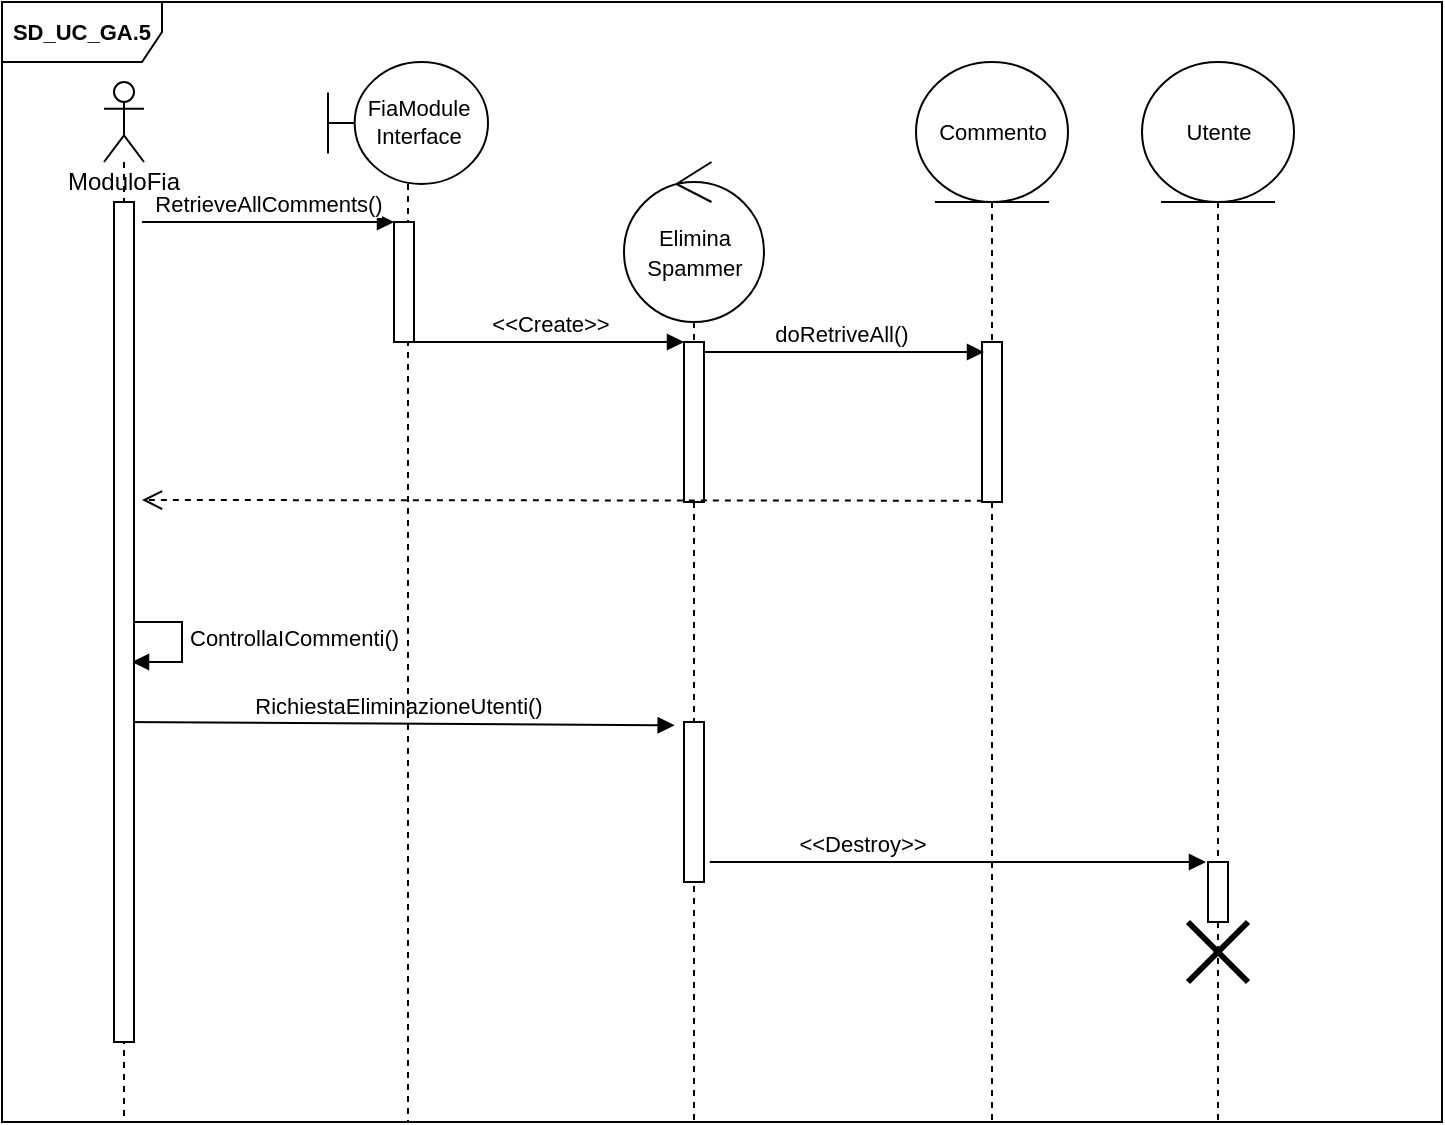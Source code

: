 <mxfile version="15.7.3" type="device" pages="6"><diagram id="7KakGrV_gAW6AaN83tO_" name="SD_UC_GA.5"><mxGraphModel dx="1849" dy="1748" grid="1" gridSize="10" guides="1" tooltips="1" connect="1" arrows="1" fold="1" page="1" pageScale="1" pageWidth="827" pageHeight="1169" math="0" shadow="0"><root><mxCell id="0"/><mxCell id="1" parent="0"/><mxCell id="iM2YmxbvI89ahPzu_ng6-1" value="&lt;font style=&quot;font-size: 11px&quot;&gt;&lt;b&gt;SD_UC_GA.5&lt;/b&gt;&lt;/font&gt;" style="shape=umlFrame;whiteSpace=wrap;html=1;width=80;height=30;" parent="1" vertex="1"><mxGeometry x="-10" y="-460" width="720" height="560" as="geometry"/></mxCell><mxCell id="iM2YmxbvI89ahPzu_ng6-2" value="RichiestaEliminazioneUtenti()" style="html=1;verticalAlign=bottom;endArrow=block;rounded=0;fontSize=11;entryX=-0.467;entryY=0.021;entryDx=0;entryDy=0;entryPerimeter=0;" parent="1" target="iM2YmxbvI89ahPzu_ng6-12" edge="1"><mxGeometry width="80" relative="1" as="geometry"><mxPoint x="50" y="-100" as="sourcePoint"/><mxPoint x="130" y="-100" as="targetPoint"/></mxGeometry></mxCell><mxCell id="iM2YmxbvI89ahPzu_ng6-3" value="ControllaICommenti()" style="edgeStyle=orthogonalEdgeStyle;html=1;align=left;spacingLeft=2;endArrow=block;rounded=0;entryX=1;entryY=0;fontSize=11;" parent="1" edge="1"><mxGeometry relative="1" as="geometry"><mxPoint x="50" y="-150" as="sourcePoint"/><Array as="points"><mxPoint x="80" y="-150"/></Array><mxPoint x="55" y="-130" as="targetPoint"/></mxGeometry></mxCell><mxCell id="iM2YmxbvI89ahPzu_ng6-4" value="ModuloFia" style="shape=umlLifeline;participant=umlActor;perimeter=lifelinePerimeter;whiteSpace=wrap;html=1;container=1;collapsible=0;recursiveResize=0;verticalAlign=top;spacingTop=36;outlineConnect=0;fillColor=default;gradientColor=none;size=40;" parent="1" vertex="1"><mxGeometry x="41" y="-420" width="20" height="520" as="geometry"/></mxCell><mxCell id="iM2YmxbvI89ahPzu_ng6-5" value="" style="html=1;points=[];perimeter=orthogonalPerimeter;fontSize=7;fillColor=default;gradientColor=none;" parent="iM2YmxbvI89ahPzu_ng6-4" vertex="1"><mxGeometry x="5" y="60" width="10" height="420" as="geometry"/></mxCell><mxCell id="iM2YmxbvI89ahPzu_ng6-6" value="" style="shape=umlLifeline;participant=umlBoundary;perimeter=lifelinePerimeter;whiteSpace=wrap;html=1;container=1;collapsible=0;recursiveResize=0;verticalAlign=top;spacingTop=36;outlineConnect=0;fillColor=default;gradientColor=none;size=61;" parent="1" vertex="1"><mxGeometry x="153" y="-430" width="80" height="530" as="geometry"/></mxCell><mxCell id="iM2YmxbvI89ahPzu_ng6-7" value="FiaModule &lt;br&gt;Interface" style="text;html=1;align=center;verticalAlign=middle;resizable=0;points=[];autosize=1;strokeColor=none;fillColor=none;fontSize=11;" parent="iM2YmxbvI89ahPzu_ng6-6" vertex="1"><mxGeometry x="10" y="15" width="70" height="30" as="geometry"/></mxCell><mxCell id="iM2YmxbvI89ahPzu_ng6-8" value="" style="html=1;points=[];perimeter=orthogonalPerimeter;fontSize=7;fillColor=default;gradientColor=none;" parent="iM2YmxbvI89ahPzu_ng6-6" vertex="1"><mxGeometry x="33" y="80" width="10" height="60" as="geometry"/></mxCell><mxCell id="iM2YmxbvI89ahPzu_ng6-9" value="" style="shape=umlLifeline;participant=umlControl;perimeter=lifelinePerimeter;whiteSpace=wrap;html=1;container=1;collapsible=0;recursiveResize=0;verticalAlign=top;spacingTop=36;outlineConnect=0;fillColor=default;gradientColor=none;size=80;" parent="1" vertex="1"><mxGeometry x="301" y="-380" width="70" height="480" as="geometry"/></mxCell><mxCell id="iM2YmxbvI89ahPzu_ng6-10" value="&lt;font style=&quot;font-size: 11px&quot;&gt;Elimina&lt;br&gt;Spammer&lt;br&gt;&lt;/font&gt;" style="text;html=1;align=center;verticalAlign=middle;resizable=0;points=[];autosize=1;strokeColor=none;fillColor=none;" parent="iM2YmxbvI89ahPzu_ng6-9" vertex="1"><mxGeometry x="5" y="30" width="60" height="30" as="geometry"/></mxCell><mxCell id="iM2YmxbvI89ahPzu_ng6-11" value="" style="html=1;points=[];perimeter=orthogonalPerimeter;fontSize=7;fillColor=default;gradientColor=none;" parent="iM2YmxbvI89ahPzu_ng6-9" vertex="1"><mxGeometry x="30" y="90" width="10" height="80" as="geometry"/></mxCell><mxCell id="iM2YmxbvI89ahPzu_ng6-12" value="" style="html=1;points=[];perimeter=orthogonalPerimeter;fontSize=7;fillColor=default;gradientColor=none;" parent="iM2YmxbvI89ahPzu_ng6-9" vertex="1"><mxGeometry x="30" y="280" width="10" height="80" as="geometry"/></mxCell><mxCell id="iM2YmxbvI89ahPzu_ng6-13" value="" style="shape=umlLifeline;participant=umlEntity;perimeter=lifelinePerimeter;whiteSpace=wrap;html=1;container=1;collapsible=0;recursiveResize=0;verticalAlign=top;spacingTop=36;outlineConnect=0;fillColor=default;gradientColor=none;size=70;" parent="1" vertex="1"><mxGeometry x="447" y="-430" width="76" height="530" as="geometry"/></mxCell><mxCell id="iM2YmxbvI89ahPzu_ng6-14" value="&lt;font&gt;&lt;font style=&quot;font-size: 11px&quot;&gt;Commento&lt;/font&gt;&lt;br&gt;&lt;/font&gt;" style="text;html=1;align=center;verticalAlign=middle;resizable=0;points=[];autosize=1;strokeColor=none;fillColor=none;fontStyle=0" parent="iM2YmxbvI89ahPzu_ng6-13" vertex="1"><mxGeometry x="3" y="25" width="70" height="20" as="geometry"/></mxCell><mxCell id="iM2YmxbvI89ahPzu_ng6-15" value="" style="html=1;points=[];perimeter=orthogonalPerimeter;fontSize=7;fillColor=default;gradientColor=none;" parent="iM2YmxbvI89ahPzu_ng6-13" vertex="1"><mxGeometry x="33" y="140" width="10" height="80" as="geometry"/></mxCell><mxCell id="iM2YmxbvI89ahPzu_ng6-16" value="&lt;font style=&quot;font-size: 11px&quot;&gt;doRetriveAll()&amp;nbsp;&lt;/font&gt;" style="html=1;verticalAlign=bottom;endArrow=block;rounded=0;fontSize=7;anchorPointDirection=1;bendable=1;" parent="1" edge="1"><mxGeometry width="80" relative="1" as="geometry"><mxPoint x="341" y="-285" as="sourcePoint"/><mxPoint x="481" y="-285" as="targetPoint"/></mxGeometry></mxCell><mxCell id="iM2YmxbvI89ahPzu_ng6-17" value="" style="html=1;verticalAlign=bottom;endArrow=open;dashed=1;endSize=8;rounded=0;fontSize=7;exitX=0.043;exitY=0.992;exitDx=0;exitDy=0;exitPerimeter=0;startSize=8;" parent="1" source="iM2YmxbvI89ahPzu_ng6-15" edge="1"><mxGeometry relative="1" as="geometry"><mxPoint x="471" y="-210" as="sourcePoint"/><mxPoint x="60" y="-211" as="targetPoint"/></mxGeometry></mxCell><mxCell id="iM2YmxbvI89ahPzu_ng6-18" value="&lt;font style=&quot;font-size: 11px&quot;&gt;&amp;lt;&amp;lt;Destroy&amp;gt;&amp;gt;&lt;/font&gt;" style="html=1;verticalAlign=bottom;endArrow=block;rounded=0;fontSize=7;exitX=1.037;exitY=0.342;exitDx=0;exitDy=0;exitPerimeter=0;" parent="1" edge="1"><mxGeometry x="-0.382" width="80" relative="1" as="geometry"><mxPoint x="343.87" y="-30" as="sourcePoint"/><mxPoint x="592" y="-30" as="targetPoint"/><mxPoint as="offset"/></mxGeometry></mxCell><mxCell id="iM2YmxbvI89ahPzu_ng6-19" value="RetrieveAllComments()" style="html=1;verticalAlign=bottom;endArrow=block;rounded=0;fontSize=11;" parent="1" target="iM2YmxbvI89ahPzu_ng6-8" edge="1"><mxGeometry width="80" relative="1" as="geometry"><mxPoint x="60" y="-350" as="sourcePoint"/><mxPoint x="168" y="-350" as="targetPoint"/><Array as="points"><mxPoint x="161" y="-350"/></Array></mxGeometry></mxCell><mxCell id="iM2YmxbvI89ahPzu_ng6-20" value="" style="shape=umlLifeline;participant=umlEntity;perimeter=lifelinePerimeter;whiteSpace=wrap;html=1;container=1;collapsible=0;recursiveResize=0;verticalAlign=top;spacingTop=36;outlineConnect=0;fillColor=default;gradientColor=none;size=70;" parent="1" vertex="1"><mxGeometry x="560" y="-430" width="76" height="530" as="geometry"/></mxCell><mxCell id="iM2YmxbvI89ahPzu_ng6-21" value="&lt;font&gt;&lt;font style=&quot;font-size: 11px&quot;&gt;Utente&lt;/font&gt;&lt;br&gt;&lt;/font&gt;" style="text;html=1;align=center;verticalAlign=middle;resizable=0;points=[];autosize=1;strokeColor=none;fillColor=none;fontStyle=0" parent="iM2YmxbvI89ahPzu_ng6-20" vertex="1"><mxGeometry x="13" y="25" width="50" height="20" as="geometry"/></mxCell><mxCell id="iM2YmxbvI89ahPzu_ng6-22" value="" style="html=1;points=[];perimeter=orthogonalPerimeter;fontSize=7;fillColor=default;gradientColor=none;" parent="iM2YmxbvI89ahPzu_ng6-20" vertex="1"><mxGeometry x="33" y="400" width="10" height="30" as="geometry"/></mxCell><mxCell id="iM2YmxbvI89ahPzu_ng6-23" value="" style="shape=umlDestroy;whiteSpace=wrap;html=1;strokeWidth=3;fontSize=11;" parent="iM2YmxbvI89ahPzu_ng6-20" vertex="1"><mxGeometry x="23" y="430" width="30" height="30" as="geometry"/></mxCell><mxCell id="iM2YmxbvI89ahPzu_ng6-24" value="&lt;font style=&quot;font-size: 11px&quot;&gt;&amp;lt;&amp;lt;Create&amp;gt;&amp;gt;&lt;/font&gt;" style="html=1;verticalAlign=bottom;endArrow=block;rounded=0;fontSize=7;exitX=1.037;exitY=0.342;exitDx=0;exitDy=0;exitPerimeter=0;" parent="1" target="iM2YmxbvI89ahPzu_ng6-11" edge="1"><mxGeometry width="80" relative="1" as="geometry"><mxPoint x="196" y="-290" as="sourcePoint"/><mxPoint x="301" y="-290" as="targetPoint"/></mxGeometry></mxCell></root></mxGraphModel></diagram><diagram id="ytVOR8KnTmtneOYCt80k" name="SD_UC_GB.1"><mxGraphModel dx="782" dy="579" grid="1" gridSize="10" guides="1" tooltips="1" connect="1" arrows="1" fold="1" page="1" pageScale="1" pageWidth="827" pageHeight="1169" math="0" shadow="0"><root><mxCell id="dndVJeDPKohxJAbQBX0h-0"/><mxCell id="dndVJeDPKohxJAbQBX0h-1" parent="dndVJeDPKohxJAbQBX0h-0"/><mxCell id="dndVJeDPKohxJAbQBX0h-2" value="" style="html=1;verticalAlign=bottom;endArrow=block;rounded=0;fontSize=7;" parent="dndVJeDPKohxJAbQBX0h-1" source="dndVJeDPKohxJAbQBX0h-4" target="dndVJeDPKohxJAbQBX0h-8" edge="1"><mxGeometry width="80" relative="1" as="geometry"><mxPoint x="87" y="200" as="sourcePoint"/><mxPoint x="167" y="200" as="targetPoint"/><Array as="points"><mxPoint x="160" y="200"/></Array></mxGeometry></mxCell><mxCell id="dndVJeDPKohxJAbQBX0h-3" value="&lt;font style=&quot;font-size: 11px&quot;&gt;&lt;b&gt;SD_UC_GB.1&lt;/b&gt;&lt;/font&gt;" style="shape=umlFrame;whiteSpace=wrap;html=1;width=80;height=30;" parent="dndVJeDPKohxJAbQBX0h-1" vertex="1"><mxGeometry y="80" width="600" height="360" as="geometry"/></mxCell><mxCell id="dndVJeDPKohxJAbQBX0h-4" value="" style="shape=umlLifeline;participant=umlActor;perimeter=lifelinePerimeter;whiteSpace=wrap;html=1;container=1;collapsible=0;recursiveResize=0;verticalAlign=top;spacingTop=36;outlineConnect=0;fillColor=default;gradientColor=none;" parent="dndVJeDPKohxJAbQBX0h-1" vertex="1"><mxGeometry x="40" y="130" width="20" height="310" as="geometry"/></mxCell><mxCell id="dndVJeDPKohxJAbQBX0h-5" value="" style="html=1;points=[];perimeter=orthogonalPerimeter;fontSize=7;fillColor=default;gradientColor=none;" parent="dndVJeDPKohxJAbQBX0h-4" vertex="1"><mxGeometry x="5" y="53" width="10" height="57" as="geometry"/></mxCell><mxCell id="dndVJeDPKohxJAbQBX0h-6" value="" style="shape=umlLifeline;participant=umlBoundary;perimeter=lifelinePerimeter;whiteSpace=wrap;html=1;container=1;collapsible=0;recursiveResize=0;verticalAlign=top;spacingTop=36;outlineConnect=0;fillColor=default;gradientColor=none;size=70;" parent="dndVJeDPKohxJAbQBX0h-1" vertex="1"><mxGeometry x="152" y="120" width="85" height="320" as="geometry"/></mxCell><mxCell id="dndVJeDPKohxJAbQBX0h-7" value="ScriviStoria&lt;br&gt;Form" style="text;html=1;align=center;verticalAlign=middle;resizable=0;points=[];autosize=1;strokeColor=none;fillColor=none;fontSize=11;" parent="dndVJeDPKohxJAbQBX0h-6" vertex="1"><mxGeometry x="15" y="19" width="70" height="30" as="geometry"/></mxCell><mxCell id="dndVJeDPKohxJAbQBX0h-8" value="" style="html=1;points=[];perimeter=orthogonalPerimeter;fontSize=7;fillColor=default;gradientColor=none;" parent="dndVJeDPKohxJAbQBX0h-6" vertex="1"><mxGeometry x="37.5" y="80" width="10" height="70" as="geometry"/></mxCell><mxCell id="dndVJeDPKohxJAbQBX0h-9" value="" style="shape=umlLifeline;participant=umlControl;perimeter=lifelinePerimeter;whiteSpace=wrap;html=1;container=1;collapsible=0;recursiveResize=0;verticalAlign=top;spacingTop=36;outlineConnect=0;fillColor=default;gradientColor=none;size=90;" parent="dndVJeDPKohxJAbQBX0h-1" vertex="1"><mxGeometry x="300" y="170" width="81" height="270" as="geometry"/></mxCell><mxCell id="dndVJeDPKohxJAbQBX0h-10" value="&lt;font style=&quot;font-size: 11px&quot;&gt;&amp;lt;&amp;lt;Create&amp;gt;&amp;gt;&lt;/font&gt;" style="html=1;verticalAlign=bottom;endArrow=block;rounded=0;fontSize=7;" parent="dndVJeDPKohxJAbQBX0h-9" edge="1"><mxGeometry width="80" relative="1" as="geometry"><mxPoint x="-100" y="40" as="sourcePoint"/><mxPoint x="1" y="40" as="targetPoint"/></mxGeometry></mxCell><mxCell id="dndVJeDPKohxJAbQBX0h-11" value="&lt;font style=&quot;font-size: 11px&quot;&gt;Pubblicazione&lt;br&gt;Storia&lt;br&gt;&lt;/font&gt;" style="text;html=1;align=center;verticalAlign=middle;resizable=0;points=[];autosize=1;strokeColor=none;fillColor=none;" parent="dndVJeDPKohxJAbQBX0h-9" vertex="1"><mxGeometry x="1" y="38" width="80" height="30" as="geometry"/></mxCell><mxCell id="dndVJeDPKohxJAbQBX0h-12" value="" style="html=1;points=[];perimeter=orthogonalPerimeter;fontSize=7;fillColor=default;gradientColor=none;" parent="dndVJeDPKohxJAbQBX0h-9" vertex="1"><mxGeometry x="36" y="90" width="10" height="80" as="geometry"/></mxCell><mxCell id="dndVJeDPKohxJAbQBX0h-29" value="controlloDati()" style="edgeStyle=orthogonalEdgeStyle;html=1;align=left;spacingLeft=2;endArrow=block;rounded=0;entryX=1;entryY=0;" parent="dndVJeDPKohxJAbQBX0h-9" edge="1"><mxGeometry relative="1" as="geometry"><mxPoint x="46" y="100" as="sourcePoint"/><Array as="points"><mxPoint x="76" y="100"/></Array><mxPoint x="51" y="120" as="targetPoint"/></mxGeometry></mxCell><mxCell id="dndVJeDPKohxJAbQBX0h-20" value="" style="shape=umlLifeline;participant=umlBoundary;perimeter=lifelinePerimeter;whiteSpace=wrap;html=1;container=1;collapsible=0;recursiveResize=0;verticalAlign=top;spacingTop=36;outlineConnect=0;fillColor=default;gradientColor=none;size=70;" parent="dndVJeDPKohxJAbQBX0h-1" vertex="1"><mxGeometry x="430" y="310" width="85" height="130" as="geometry"/></mxCell><mxCell id="dndVJeDPKohxJAbQBX0h-21" value="Bacheca" style="text;html=1;align=center;verticalAlign=middle;resizable=0;points=[];autosize=1;strokeColor=none;fillColor=none;fontSize=11;" parent="dndVJeDPKohxJAbQBX0h-20" vertex="1"><mxGeometry x="18" y="25" width="60" height="20" as="geometry"/></mxCell><mxCell id="dndVJeDPKohxJAbQBX0h-24" value="compilaForm()" style="text;html=1;align=center;verticalAlign=middle;resizable=0;points=[];autosize=1;strokeColor=none;fillColor=none;" parent="dndVJeDPKohxJAbQBX0h-1" vertex="1"><mxGeometry x="55" y="180" width="90" height="20" as="geometry"/></mxCell><mxCell id="dndVJeDPKohxJAbQBX0h-25" value="Utente" style="text;html=1;align=center;verticalAlign=middle;resizable=0;points=[];autosize=1;strokeColor=none;fillColor=none;" parent="dndVJeDPKohxJAbQBX0h-1" vertex="1"><mxGeometry x="25" y="110" width="50" height="20" as="geometry"/></mxCell><mxCell id="dndVJeDPKohxJAbQBX0h-27" value="&lt;font style=&quot;font-size: 11px&quot;&gt;&amp;lt;&amp;lt;Create&amp;gt;&amp;gt;&lt;/font&gt;" style="html=1;verticalAlign=bottom;endArrow=block;rounded=0;fontSize=7;" parent="dndVJeDPKohxJAbQBX0h-1" edge="1"><mxGeometry width="80" relative="1" as="geometry"><mxPoint x="346" y="320" as="sourcePoint"/><mxPoint x="447" y="320" as="targetPoint"/></mxGeometry></mxCell></root></mxGraphModel></diagram><diagram id="NnzVUu4btVWhRB35Hoo1" name="SD_UC_GB.2"><mxGraphModel dx="782" dy="579" grid="1" gridSize="10" guides="1" tooltips="1" connect="1" arrows="1" fold="1" page="1" pageScale="1" pageWidth="827" pageHeight="1169" math="0" shadow="0"><root><mxCell id="ea0cZQGFc2h6UyFIbQ1k-0"/><mxCell id="ea0cZQGFc2h6UyFIbQ1k-1" parent="ea0cZQGFc2h6UyFIbQ1k-0"/><mxCell id="jXsbAC51ycCy4LsyY6HK-0" value="" style="html=1;verticalAlign=bottom;endArrow=block;rounded=0;fontSize=7;" edge="1" parent="ea0cZQGFc2h6UyFIbQ1k-1" source="jXsbAC51ycCy4LsyY6HK-2" target="jXsbAC51ycCy4LsyY6HK-6"><mxGeometry width="80" relative="1" as="geometry"><mxPoint x="87" y="200" as="sourcePoint"/><mxPoint x="167" y="200" as="targetPoint"/><Array as="points"><mxPoint x="160" y="200"/></Array></mxGeometry></mxCell><mxCell id="jXsbAC51ycCy4LsyY6HK-1" value="&lt;font style=&quot;font-size: 11px&quot;&gt;&lt;b&gt;SD_UC_GB.2&lt;/b&gt;&lt;/font&gt;" style="shape=umlFrame;whiteSpace=wrap;html=1;width=80;height=30;" vertex="1" parent="ea0cZQGFc2h6UyFIbQ1k-1"><mxGeometry y="80" width="600" height="360" as="geometry"/></mxCell><mxCell id="jXsbAC51ycCy4LsyY6HK-2" value="" style="shape=umlLifeline;participant=umlActor;perimeter=lifelinePerimeter;whiteSpace=wrap;html=1;container=1;collapsible=0;recursiveResize=0;verticalAlign=top;spacingTop=36;outlineConnect=0;fillColor=default;gradientColor=none;" vertex="1" parent="ea0cZQGFc2h6UyFIbQ1k-1"><mxGeometry x="40" y="130" width="20" height="310" as="geometry"/></mxCell><mxCell id="jXsbAC51ycCy4LsyY6HK-3" value="" style="html=1;points=[];perimeter=orthogonalPerimeter;fontSize=7;fillColor=default;gradientColor=none;" vertex="1" parent="jXsbAC51ycCy4LsyY6HK-2"><mxGeometry x="5" y="53" width="10" height="57" as="geometry"/></mxCell><mxCell id="jXsbAC51ycCy4LsyY6HK-4" value="" style="shape=umlLifeline;participant=umlBoundary;perimeter=lifelinePerimeter;whiteSpace=wrap;html=1;container=1;collapsible=0;recursiveResize=0;verticalAlign=top;spacingTop=36;outlineConnect=0;fillColor=default;gradientColor=none;size=70;" vertex="1" parent="ea0cZQGFc2h6UyFIbQ1k-1"><mxGeometry x="152" y="120" width="85" height="320" as="geometry"/></mxCell><mxCell id="jXsbAC51ycCy4LsyY6HK-5" value="&lt;p class=&quot;western&quot; align=&quot;center&quot; style=&quot;line-height: 100% ; margin-bottom: 0cm&quot;&gt;&lt;font style=&quot;font-size: 12px&quot;&gt;Aggiungi&lt;/font&gt;&lt;/p&gt;&lt;p class=&quot;western&quot; align=&quot;center&quot; style=&quot;line-height: 100% ; margin-bottom: 0cm&quot;&gt;&lt;font style=&quot;font-size: 12px&quot;&gt;Reazione&lt;/font&gt;&lt;/p&gt;&lt;p class=&quot;western&quot; align=&quot;center&quot; style=&quot;line-height: 100% ; margin-bottom: 0cm&quot;&gt;&lt;font style=&quot;font-size: 12px&quot;&gt;Button&lt;/font&gt;&lt;/p&gt;" style="text;html=1;align=center;verticalAlign=middle;resizable=0;points=[];autosize=1;strokeColor=none;fillColor=none;fontSize=11;" vertex="1" parent="jXsbAC51ycCy4LsyY6HK-4"><mxGeometry x="15" y="-1" width="70" height="70" as="geometry"/></mxCell><mxCell id="jXsbAC51ycCy4LsyY6HK-6" value="" style="html=1;points=[];perimeter=orthogonalPerimeter;fontSize=7;fillColor=default;gradientColor=none;" vertex="1" parent="jXsbAC51ycCy4LsyY6HK-4"><mxGeometry x="37.5" y="80" width="10" height="70" as="geometry"/></mxCell><mxCell id="jXsbAC51ycCy4LsyY6HK-17" value="&lt;font style=&quot;font-size: 11px&quot;&gt;doInsertReaction()&lt;/font&gt;" style="html=1;verticalAlign=bottom;endArrow=block;rounded=0;fontSize=7;entryX=0.004;entryY=0.126;entryDx=0;entryDy=0;entryPerimeter=0;" edge="1" parent="jXsbAC51ycCy4LsyY6HK-4" target="jXsbAC51ycCy4LsyY6HK-10"><mxGeometry width="80" relative="1" as="geometry"><mxPoint x="47.5" y="150" as="sourcePoint"/><mxPoint x="148.5" y="150" as="targetPoint"/></mxGeometry></mxCell><mxCell id="jXsbAC51ycCy4LsyY6HK-7" value="" style="shape=umlLifeline;participant=umlControl;perimeter=lifelinePerimeter;whiteSpace=wrap;html=1;container=1;collapsible=0;recursiveResize=0;verticalAlign=top;spacingTop=36;outlineConnect=0;fillColor=default;gradientColor=none;size=90;" vertex="1" parent="ea0cZQGFc2h6UyFIbQ1k-1"><mxGeometry x="300" y="170" width="81" height="270" as="geometry"/></mxCell><mxCell id="jXsbAC51ycCy4LsyY6HK-8" value="&lt;font style=&quot;font-size: 11px&quot;&gt;&amp;lt;&amp;lt;Create&amp;gt;&amp;gt;&lt;/font&gt;" style="html=1;verticalAlign=bottom;endArrow=block;rounded=0;fontSize=7;" edge="1" parent="jXsbAC51ycCy4LsyY6HK-7"><mxGeometry width="80" relative="1" as="geometry"><mxPoint x="-100" y="40" as="sourcePoint"/><mxPoint x="1" y="40" as="targetPoint"/></mxGeometry></mxCell><mxCell id="jXsbAC51ycCy4LsyY6HK-9" value="&lt;font style=&quot;font-size: 11px&quot;&gt;&lt;p class=&quot;western&quot; align=&quot;center&quot; style=&quot;line-height: 100% ; margin-bottom: 0cm&quot;&gt;&lt;font style=&quot;font-size: 12px&quot;&gt;Inserimento&lt;/font&gt;&lt;/p&gt;&lt;p class=&quot;western&quot; align=&quot;center&quot; style=&quot;line-height: 100% ; margin-bottom: 0cm&quot;&gt;&lt;font style=&quot;font-size: 12px&quot;&gt;Reazione&lt;/font&gt;&lt;/p&gt;&lt;/font&gt;" style="text;html=1;align=center;verticalAlign=middle;resizable=0;points=[];autosize=1;strokeColor=none;fillColor=none;" vertex="1" parent="jXsbAC51ycCy4LsyY6HK-7"><mxGeometry x="1" y="20" width="80" height="50" as="geometry"/></mxCell><mxCell id="jXsbAC51ycCy4LsyY6HK-10" value="" style="html=1;points=[];perimeter=orthogonalPerimeter;fontSize=7;fillColor=default;gradientColor=none;" vertex="1" parent="jXsbAC51ycCy4LsyY6HK-7"><mxGeometry x="36" y="90" width="10" height="80" as="geometry"/></mxCell><mxCell id="jXsbAC51ycCy4LsyY6HK-12" value="" style="shape=umlLifeline;participant=umlBoundary;perimeter=lifelinePerimeter;whiteSpace=wrap;html=1;container=1;collapsible=0;recursiveResize=0;verticalAlign=top;spacingTop=36;outlineConnect=0;fillColor=default;gradientColor=none;size=70;" vertex="1" parent="ea0cZQGFc2h6UyFIbQ1k-1"><mxGeometry x="430" y="310" width="85" height="130" as="geometry"/></mxCell><mxCell id="jXsbAC51ycCy4LsyY6HK-13" value="Reazione" style="text;html=1;align=center;verticalAlign=middle;resizable=0;points=[];autosize=1;strokeColor=none;fillColor=none;fontSize=11;" vertex="1" parent="jXsbAC51ycCy4LsyY6HK-12"><mxGeometry x="18" y="25" width="60" height="20" as="geometry"/></mxCell><mxCell id="jXsbAC51ycCy4LsyY6HK-14" value="press()" style="text;html=1;align=center;verticalAlign=middle;resizable=0;points=[];autosize=1;strokeColor=none;fillColor=none;" vertex="1" parent="ea0cZQGFc2h6UyFIbQ1k-1"><mxGeometry x="75" y="180" width="50" height="20" as="geometry"/></mxCell><mxCell id="jXsbAC51ycCy4LsyY6HK-15" value="Utente" style="text;html=1;align=center;verticalAlign=middle;resizable=0;points=[];autosize=1;strokeColor=none;fillColor=none;" vertex="1" parent="ea0cZQGFc2h6UyFIbQ1k-1"><mxGeometry x="25" y="110" width="50" height="20" as="geometry"/></mxCell><mxCell id="jXsbAC51ycCy4LsyY6HK-16" value="&lt;font style=&quot;font-size: 11px&quot;&gt;&amp;lt;&amp;lt;Create&amp;gt;&amp;gt;&lt;/font&gt;" style="html=1;verticalAlign=bottom;endArrow=block;rounded=0;fontSize=7;" edge="1" parent="ea0cZQGFc2h6UyFIbQ1k-1"><mxGeometry width="80" relative="1" as="geometry"><mxPoint x="346" y="320" as="sourcePoint"/><mxPoint x="447" y="320" as="targetPoint"/></mxGeometry></mxCell></root></mxGraphModel></diagram><diagram id="4vHcVyuLOSsjMePdlutM" name="SD_UC_GB.3"><mxGraphModel dx="652" dy="483" grid="1" gridSize="10" guides="1" tooltips="1" connect="1" arrows="1" fold="1" page="1" pageScale="1" pageWidth="827" pageHeight="1169" math="0" shadow="0"><root><mxCell id="jUdxLBu198E7PLXwY1IO-0"/><mxCell id="jUdxLBu198E7PLXwY1IO-1" parent="jUdxLBu198E7PLXwY1IO-0"/><mxCell id="jUdxLBu198E7PLXwY1IO-2" value="" style="html=1;verticalAlign=bottom;endArrow=block;rounded=0;fontSize=7;" edge="1" parent="jUdxLBu198E7PLXwY1IO-1" source="jUdxLBu198E7PLXwY1IO-4" target="jUdxLBu198E7PLXwY1IO-8"><mxGeometry width="80" relative="1" as="geometry"><mxPoint x="87" y="200" as="sourcePoint"/><mxPoint x="167" y="200" as="targetPoint"/><Array as="points"><mxPoint x="160" y="200"/></Array></mxGeometry></mxCell><mxCell id="jUdxLBu198E7PLXwY1IO-3" value="&lt;font style=&quot;font-size: 11px&quot;&gt;&lt;b&gt;SD_UC_GB.3&lt;/b&gt;&lt;/font&gt;" style="shape=umlFrame;whiteSpace=wrap;html=1;width=80;height=30;" vertex="1" parent="jUdxLBu198E7PLXwY1IO-1"><mxGeometry y="80" width="560" height="360" as="geometry"/></mxCell><mxCell id="jUdxLBu198E7PLXwY1IO-4" value="" style="shape=umlLifeline;participant=umlActor;perimeter=lifelinePerimeter;whiteSpace=wrap;html=1;container=1;collapsible=0;recursiveResize=0;verticalAlign=top;spacingTop=36;outlineConnect=0;fillColor=default;gradientColor=none;" vertex="1" parent="jUdxLBu198E7PLXwY1IO-1"><mxGeometry x="40" y="130" width="20" height="310" as="geometry"/></mxCell><mxCell id="jUdxLBu198E7PLXwY1IO-5" value="" style="html=1;points=[];perimeter=orthogonalPerimeter;fontSize=7;fillColor=default;gradientColor=none;" vertex="1" parent="jUdxLBu198E7PLXwY1IO-4"><mxGeometry x="5" y="53" width="10" height="57" as="geometry"/></mxCell><mxCell id="jUdxLBu198E7PLXwY1IO-6" value="" style="shape=umlLifeline;participant=umlBoundary;perimeter=lifelinePerimeter;whiteSpace=wrap;html=1;container=1;collapsible=0;recursiveResize=0;verticalAlign=top;spacingTop=36;outlineConnect=0;fillColor=default;gradientColor=none;size=70;" vertex="1" parent="jUdxLBu198E7PLXwY1IO-1"><mxGeometry x="152" y="120" width="88" height="320" as="geometry"/></mxCell><mxCell id="jUdxLBu198E7PLXwY1IO-8" value="" style="html=1;points=[];perimeter=orthogonalPerimeter;fontSize=7;fillColor=default;gradientColor=none;" vertex="1" parent="jUdxLBu198E7PLXwY1IO-6"><mxGeometry x="39" y="80" width="10" height="80" as="geometry"/></mxCell><mxCell id="jUdxLBu198E7PLXwY1IO-7" value="&lt;p class=&quot;western&quot; align=&quot;center&quot; style=&quot;line-height: 100% ; margin-bottom: 0cm ; font-size: 10px&quot;&gt;&lt;font style=&quot;font-size: 10px&quot;&gt;&lt;font style=&quot;font-size: 10px&quot;&gt;ScriviCommento&lt;/font&gt;&lt;/font&gt;&lt;/p&gt;&lt;p class=&quot;western&quot; align=&quot;center&quot; style=&quot;line-height: 100% ; margin-bottom: 0cm ; font-size: 10px&quot;&gt;&lt;span&gt;Form&lt;/span&gt;&lt;/p&gt;" style="text;html=1;align=center;verticalAlign=middle;resizable=0;points=[];autosize=1;strokeColor=none;fillColor=none;fontSize=11;" vertex="1" parent="jUdxLBu198E7PLXwY1IO-6"><mxGeometry x="8" y="10" width="90" height="50" as="geometry"/></mxCell><mxCell id="jUdxLBu198E7PLXwY1IO-10" value="" style="shape=umlLifeline;participant=umlControl;perimeter=lifelinePerimeter;whiteSpace=wrap;html=1;container=1;collapsible=0;recursiveResize=0;verticalAlign=top;spacingTop=36;outlineConnect=0;fillColor=default;gradientColor=none;size=90;" vertex="1" parent="jUdxLBu198E7PLXwY1IO-1"><mxGeometry x="300" y="170" width="81" height="270" as="geometry"/></mxCell><mxCell id="jUdxLBu198E7PLXwY1IO-11" value="&lt;font style=&quot;font-size: 11px&quot;&gt;&amp;lt;&amp;lt;Create&amp;gt;&amp;gt;&lt;/font&gt;" style="html=1;verticalAlign=bottom;endArrow=block;rounded=0;fontSize=7;" edge="1" parent="jUdxLBu198E7PLXwY1IO-10"><mxGeometry width="80" relative="1" as="geometry"><mxPoint x="-100" y="40" as="sourcePoint"/><mxPoint x="1" y="40" as="targetPoint"/></mxGeometry></mxCell><mxCell id="jUdxLBu198E7PLXwY1IO-12" value="&lt;font&gt;&lt;p class=&quot;western&quot; align=&quot;center&quot; style=&quot;font-size: 11px ; line-height: 100% ; margin-bottom: 0cm&quot;&gt;&lt;font style=&quot;font-size: 12px&quot;&gt;Inserimento&lt;/font&gt;&lt;/p&gt;&lt;p class=&quot;western&quot; align=&quot;center&quot; style=&quot;line-height: 100% ; margin-bottom: 0cm&quot;&gt;Commento&lt;/p&gt;&lt;/font&gt;" style="text;html=1;align=center;verticalAlign=middle;resizable=0;points=[];autosize=1;strokeColor=none;fillColor=none;" vertex="1" parent="jUdxLBu198E7PLXwY1IO-10"><mxGeometry x="1" y="20" width="80" height="50" as="geometry"/></mxCell><mxCell id="jUdxLBu198E7PLXwY1IO-13" value="" style="html=1;points=[];perimeter=orthogonalPerimeter;fontSize=7;fillColor=default;gradientColor=none;" vertex="1" parent="jUdxLBu198E7PLXwY1IO-10"><mxGeometry x="36" y="90" width="10" height="100" as="geometry"/></mxCell><mxCell id="jUdxLBu198E7PLXwY1IO-18" value="&lt;font style=&quot;font-size: 11px&quot;&gt;&amp;lt;&amp;lt;Create&amp;gt;&amp;gt;&lt;/font&gt;" style="html=1;verticalAlign=bottom;endArrow=block;rounded=0;fontSize=7;" edge="1" parent="jUdxLBu198E7PLXwY1IO-10"><mxGeometry width="80" relative="1" as="geometry"><mxPoint x="46" y="160" as="sourcePoint"/><mxPoint x="147" y="160" as="targetPoint"/></mxGeometry></mxCell><mxCell id="f3e_h0HwZppW0MuFyW3s-0" value="controlloDati()" style="edgeStyle=orthogonalEdgeStyle;html=1;align=left;spacingLeft=2;endArrow=block;rounded=0;entryX=1;entryY=0;" edge="1" parent="jUdxLBu198E7PLXwY1IO-10"><mxGeometry relative="1" as="geometry"><mxPoint x="46" y="120" as="sourcePoint"/><Array as="points"><mxPoint x="76" y="120"/></Array><mxPoint x="51" y="140" as="targetPoint"/></mxGeometry></mxCell><mxCell id="jUdxLBu198E7PLXwY1IO-14" value="" style="shape=umlLifeline;participant=umlBoundary;perimeter=lifelinePerimeter;whiteSpace=wrap;html=1;container=1;collapsible=0;recursiveResize=0;verticalAlign=top;spacingTop=36;outlineConnect=0;fillColor=default;gradientColor=none;size=70;" vertex="1" parent="jUdxLBu198E7PLXwY1IO-1"><mxGeometry x="430" y="320" width="85" height="120" as="geometry"/></mxCell><mxCell id="jUdxLBu198E7PLXwY1IO-15" value="Commento" style="text;html=1;align=center;verticalAlign=middle;resizable=0;points=[];autosize=1;strokeColor=none;fillColor=none;fontSize=11;" vertex="1" parent="jUdxLBu198E7PLXwY1IO-14"><mxGeometry x="13" y="25" width="70" height="20" as="geometry"/></mxCell><mxCell id="jUdxLBu198E7PLXwY1IO-16" value="compilaForm()" style="text;html=1;align=center;verticalAlign=middle;resizable=0;points=[];autosize=1;strokeColor=none;fillColor=none;" vertex="1" parent="jUdxLBu198E7PLXwY1IO-1"><mxGeometry x="55" y="180" width="90" height="20" as="geometry"/></mxCell><mxCell id="jUdxLBu198E7PLXwY1IO-17" value="Utente" style="text;html=1;align=center;verticalAlign=middle;resizable=0;points=[];autosize=1;strokeColor=none;fillColor=none;" vertex="1" parent="jUdxLBu198E7PLXwY1IO-1"><mxGeometry x="25" y="110" width="50" height="20" as="geometry"/></mxCell><mxCell id="jUdxLBu198E7PLXwY1IO-9" value="&lt;font style=&quot;font-size: 8px&quot;&gt;aggiungiCommento(commento)&lt;/font&gt;" style="html=1;verticalAlign=bottom;endArrow=block;rounded=0;fontSize=7;exitX=0.887;exitY=0.877;exitDx=0;exitDy=0;exitPerimeter=0;" edge="1" parent="jUdxLBu198E7PLXwY1IO-1" target="jUdxLBu198E7PLXwY1IO-10" source="jUdxLBu198E7PLXwY1IO-8"><mxGeometry width="80" relative="1" as="geometry"><mxPoint x="220" y="270" as="sourcePoint"/><mxPoint x="330" y="270" as="targetPoint"/></mxGeometry></mxCell></root></mxGraphModel></diagram><diagram id="aXr8zmNsVNzIUq8uLu_y" name="SD_UC_GB.4"><mxGraphModel dx="1303" dy="2134" grid="1" gridSize="10" guides="1" tooltips="1" connect="1" arrows="1" fold="1" page="1" pageScale="1" pageWidth="827" pageHeight="1169" math="0" shadow="0"><root><mxCell id="HynqXbn_UMcp30QG-7HA-0"/><mxCell id="HynqXbn_UMcp30QG-7HA-1" parent="HynqXbn_UMcp30QG-7HA-0"/><mxCell id="HynqXbn_UMcp30QG-7HA-2" value="&lt;font style=&quot;font-size: 10px&quot;&gt;&lt;b&gt;SD_UC_GB.4&lt;/b&gt;&lt;/font&gt;" style="shape=umlFrame;whiteSpace=wrap;html=1;width=70;height=30;" parent="HynqXbn_UMcp30QG-7HA-1" vertex="1"><mxGeometry x="60" y="-640" width="720" height="480" as="geometry"/></mxCell><mxCell id="HynqXbn_UMcp30QG-7HA-3" value="Utente" style="shape=umlLifeline;participant=umlActor;perimeter=lifelinePerimeter;whiteSpace=wrap;html=1;container=1;collapsible=0;recursiveResize=0;verticalAlign=top;spacingTop=36;outlineConnect=0;fillColor=default;gradientColor=none;size=40;" parent="HynqXbn_UMcp30QG-7HA-1" vertex="1"><mxGeometry x="111" y="-610" width="20" height="450" as="geometry"/></mxCell><mxCell id="HynqXbn_UMcp30QG-7HA-4" value="" style="html=1;points=[];perimeter=orthogonalPerimeter;fontSize=7;fillColor=default;gradientColor=none;" parent="HynqXbn_UMcp30QG-7HA-3" vertex="1"><mxGeometry x="5" y="60" width="10" height="370" as="geometry"/></mxCell><mxCell id="HynqXbn_UMcp30QG-7HA-5" value="" style="shape=umlLifeline;participant=umlBoundary;perimeter=lifelinePerimeter;whiteSpace=wrap;html=1;container=1;collapsible=0;recursiveResize=0;verticalAlign=top;spacingTop=36;outlineConnect=0;fillColor=default;gradientColor=none;size=61;" parent="HynqXbn_UMcp30QG-7HA-1" vertex="1"><mxGeometry x="223" y="-620" width="76" height="460" as="geometry"/></mxCell><mxCell id="HynqXbn_UMcp30QG-7HA-6" value="&lt;font style=&quot;font-size: 11px;&quot;&gt;Visualizza&lt;br style=&quot;font-size: 11px;&quot;&gt;Commenti&lt;br style=&quot;font-size: 11px;&quot;&gt;Button&lt;/font&gt;" style="text;html=1;align=center;verticalAlign=middle;resizable=0;points=[];autosize=1;strokeColor=none;fillColor=none;fontSize=11;" parent="HynqXbn_UMcp30QG-7HA-5" vertex="1"><mxGeometry x="10" y="10" width="70" height="40" as="geometry"/></mxCell><mxCell id="HynqXbn_UMcp30QG-7HA-7" value="" style="html=1;points=[];perimeter=orthogonalPerimeter;fontSize=7;fillColor=default;gradientColor=none;" parent="HynqXbn_UMcp30QG-7HA-5" vertex="1"><mxGeometry x="33" y="80" width="10" height="30" as="geometry"/></mxCell><mxCell id="HynqXbn_UMcp30QG-7HA-8" value="" style="shape=umlLifeline;participant=umlControl;perimeter=lifelinePerimeter;whiteSpace=wrap;html=1;container=1;collapsible=0;recursiveResize=0;verticalAlign=top;spacingTop=36;outlineConnect=0;fillColor=default;gradientColor=none;size=90;" parent="HynqXbn_UMcp30QG-7HA-1" vertex="1"><mxGeometry x="360" y="-570" width="89" height="410" as="geometry"/></mxCell><mxCell id="HynqXbn_UMcp30QG-7HA-9" value="&lt;font style=&quot;font-size: 11px&quot;&gt;Visualizza&lt;br&gt;Post&lt;br&gt;&lt;/font&gt;" style="text;html=1;align=center;verticalAlign=middle;resizable=0;points=[];autosize=1;strokeColor=none;fillColor=none;" parent="HynqXbn_UMcp30QG-7HA-8" vertex="1"><mxGeometry x="15" y="40" width="60" height="30" as="geometry"/></mxCell><mxCell id="HynqXbn_UMcp30QG-7HA-10" value="" style="html=1;points=[];perimeter=orthogonalPerimeter;fontSize=7;fillColor=default;gradientColor=none;" parent="HynqXbn_UMcp30QG-7HA-8" vertex="1"><mxGeometry x="40" y="100" width="10" height="250" as="geometry"/></mxCell><mxCell id="HynqXbn_UMcp30QG-7HA-12" value="&lt;font style=&quot;font-size: 11px&quot;&gt;&amp;lt;&amp;lt;Create&amp;gt;&amp;gt;&lt;/font&gt;" style="html=1;verticalAlign=bottom;endArrow=block;rounded=0;fontSize=7;" parent="HynqXbn_UMcp30QG-7HA-8" edge="1" source="HynqXbn_UMcp30QG-7HA-7"><mxGeometry width="80" relative="1" as="geometry"><mxPoint x="-90" y="40" as="sourcePoint"/><mxPoint x="1" y="40" as="targetPoint"/></mxGeometry></mxCell><mxCell id="HynqXbn_UMcp30QG-7HA-13" value="" style="shape=umlLifeline;participant=umlEntity;perimeter=lifelinePerimeter;whiteSpace=wrap;html=1;container=1;collapsible=0;recursiveResize=0;verticalAlign=top;spacingTop=36;outlineConnect=0;fillColor=default;gradientColor=none;size=70;" parent="HynqXbn_UMcp30QG-7HA-1" vertex="1"><mxGeometry x="517" y="-620" width="76" height="460" as="geometry"/></mxCell><mxCell id="HynqXbn_UMcp30QG-7HA-14" value="&lt;font&gt;&lt;font style=&quot;font-size: 11px&quot;&gt;Commento&lt;/font&gt;&lt;br&gt;&lt;/font&gt;" style="text;html=1;align=center;verticalAlign=middle;resizable=0;points=[];autosize=1;strokeColor=none;fillColor=none;fontStyle=0" parent="HynqXbn_UMcp30QG-7HA-13" vertex="1"><mxGeometry x="3" y="25" width="70" height="20" as="geometry"/></mxCell><mxCell id="HynqXbn_UMcp30QG-7HA-15" value="" style="html=1;points=[];perimeter=orthogonalPerimeter;fontSize=7;fillColor=default;gradientColor=none;" parent="HynqXbn_UMcp30QG-7HA-13" vertex="1"><mxGeometry x="33" y="140" width="10" height="80" as="geometry"/></mxCell><mxCell id="HynqXbn_UMcp30QG-7HA-16" value="&lt;font style=&quot;font-size: 11px&quot;&gt;doRetriveAllByStory()&amp;nbsp;&lt;/font&gt;" style="html=1;verticalAlign=bottom;endArrow=block;rounded=0;fontSize=7;anchorPointDirection=1;bendable=1;" parent="HynqXbn_UMcp30QG-7HA-1" edge="1"><mxGeometry width="80" relative="1" as="geometry"><mxPoint x="410" y="-460.0" as="sourcePoint"/><mxPoint x="550" y="-460.0" as="targetPoint"/></mxGeometry></mxCell><mxCell id="HynqXbn_UMcp30QG-7HA-17" value="&lt;font style=&quot;font-size: 11px&quot;&gt;return&lt;/font&gt;" style="html=1;verticalAlign=bottom;endArrow=open;dashed=1;endSize=8;rounded=0;fontSize=7;exitX=0.043;exitY=0.992;exitDx=0;exitDy=0;exitPerimeter=0;startSize=8;" parent="HynqXbn_UMcp30QG-7HA-1" source="HynqXbn_UMcp30QG-7HA-15" target="HynqXbn_UMcp30QG-7HA-10" edge="1"><mxGeometry relative="1" as="geometry"><mxPoint x="541" y="-400" as="sourcePoint"/><mxPoint x="453" y="-400" as="targetPoint"/></mxGeometry></mxCell><mxCell id="HynqXbn_UMcp30QG-7HA-18" value="&lt;font style=&quot;font-size: 11px&quot;&gt;&amp;lt;&amp;lt;Create&amp;gt;&amp;gt;&lt;/font&gt;" style="html=1;verticalAlign=bottom;endArrow=block;rounded=0;fontSize=7;exitX=1.037;exitY=0.342;exitDx=0;exitDy=0;exitPerimeter=0;" parent="HynqXbn_UMcp30QG-7HA-1" edge="1"><mxGeometry x="-0.382" width="80" relative="1" as="geometry"><mxPoint x="410.0" y="-320.0" as="sourcePoint"/><mxPoint x="658.13" y="-320.0" as="targetPoint"/><mxPoint as="offset"/></mxGeometry></mxCell><mxCell id="HynqXbn_UMcp30QG-7HA-19" value="&lt;font style=&quot;font-size: 11px&quot;&gt;Press()&lt;/font&gt;" style="html=1;verticalAlign=bottom;endArrow=block;rounded=0;fontSize=7;exitX=0.99;exitY=0.027;exitDx=0;exitDy=0;exitPerimeter=0;" parent="HynqXbn_UMcp30QG-7HA-1" source="HynqXbn_UMcp30QG-7HA-4" target="HynqXbn_UMcp30QG-7HA-7" edge="1"><mxGeometry width="80" relative="1" as="geometry"><mxPoint x="130" y="-540" as="sourcePoint"/><mxPoint x="238" y="-540" as="targetPoint"/><Array as="points"><mxPoint x="231" y="-540"/></Array></mxGeometry></mxCell><mxCell id="HynqXbn_UMcp30QG-7HA-20" value="&lt;font style=&quot;font-size: 11px&quot;&gt;CreaListaCommenti&lt;/font&gt;" style="html=1;verticalAlign=bottom;endArrow=block;rounded=0;fontSize=7;exitX=1.037;exitY=0.342;exitDx=0;exitDy=0;exitPerimeter=0;entryX=-0.045;entryY=0.127;entryDx=0;entryDy=0;entryPerimeter=0;" parent="HynqXbn_UMcp30QG-7HA-1" edge="1"><mxGeometry x="-0.47" width="80" relative="1" as="geometry"><mxPoint x="410.0" y="-250.0" as="sourcePoint"/><mxPoint x="675.13" y="-249.84" as="targetPoint"/><mxPoint as="offset"/></mxGeometry></mxCell><mxCell id="HynqXbn_UMcp30QG-7HA-21" value="" style="shape=umlLifeline;participant=umlBoundary;perimeter=lifelinePerimeter;whiteSpace=wrap;html=1;container=1;collapsible=0;recursiveResize=0;verticalAlign=top;spacingTop=36;outlineConnect=0;fillColor=default;gradientColor=none;size=70;" parent="HynqXbn_UMcp30QG-7HA-1" vertex="1"><mxGeometry x="637.13" y="-330" width="85" height="170" as="geometry"/></mxCell><mxCell id="HynqXbn_UMcp30QG-7HA-22" value="Pagina Lista&lt;br&gt;Commenti" style="text;html=1;align=center;verticalAlign=middle;resizable=0;points=[];autosize=1;strokeColor=none;fillColor=none;fontSize=11;" parent="HynqXbn_UMcp30QG-7HA-21" vertex="1"><mxGeometry x="8" y="20" width="80" height="30" as="geometry"/></mxCell><mxCell id="HynqXbn_UMcp30QG-7HA-23" value="" style="html=1;points=[];perimeter=orthogonalPerimeter;fontSize=7;fillColor=default;gradientColor=none;" parent="HynqXbn_UMcp30QG-7HA-21" vertex="1"><mxGeometry x="37.5" y="80" width="10" height="60" as="geometry"/></mxCell><mxCell id="HynqXbn_UMcp30QG-7HA-24" value="Lista Commenti" style="html=1;verticalAlign=bottom;endArrow=open;dashed=1;endSize=8;rounded=0;" parent="HynqXbn_UMcp30QG-7HA-21" edge="1"><mxGeometry x="-0.797" relative="1" as="geometry"><mxPoint x="36" y="130" as="sourcePoint"/><mxPoint x="-515.13" y="130" as="targetPoint"/><mxPoint as="offset"/></mxGeometry></mxCell></root></mxGraphModel></diagram><diagram id="cFLhg9vO0gfjgJ6BvDFn" name="SD_UC_GB.5"><mxGraphModel dx="1609" dy="579" grid="1" gridSize="10" guides="1" tooltips="1" connect="1" arrows="1" fold="1" page="1" pageScale="1" pageWidth="827" pageHeight="1169" math="0" shadow="0"><root><mxCell id="AeK5wdnQTKB53SuN_7wZ-0"/><mxCell id="AeK5wdnQTKB53SuN_7wZ-1" parent="AeK5wdnQTKB53SuN_7wZ-0"/><mxCell id="AeK5wdnQTKB53SuN_7wZ-18" value="" style="html=1;verticalAlign=bottom;endArrow=block;rounded=0;fontSize=7;" parent="AeK5wdnQTKB53SuN_7wZ-1" source="AeK5wdnQTKB53SuN_7wZ-2" target="AeK5wdnQTKB53SuN_7wZ-6" edge="1"><mxGeometry width="80" relative="1" as="geometry"><mxPoint x="87" y="200" as="sourcePoint"/><mxPoint x="167" y="200" as="targetPoint"/><Array as="points"><mxPoint x="160" y="200"/></Array></mxGeometry></mxCell><mxCell id="CyHtRGiGSDcNmPtL5LDR-0" value="&lt;font style=&quot;font-size: 11px&quot;&gt;&lt;b&gt;SD_UC_GB.5&lt;/b&gt;&lt;/font&gt;" style="shape=umlFrame;whiteSpace=wrap;html=1;width=80;height=30;" parent="AeK5wdnQTKB53SuN_7wZ-1" vertex="1"><mxGeometry x="-20" y="80" width="720" height="650" as="geometry"/></mxCell><mxCell id="AeK5wdnQTKB53SuN_7wZ-2" value="" style="shape=umlLifeline;participant=umlActor;perimeter=lifelinePerimeter;whiteSpace=wrap;html=1;container=1;collapsible=0;recursiveResize=0;verticalAlign=top;spacingTop=36;outlineConnect=0;fillColor=default;gradientColor=none;" parent="AeK5wdnQTKB53SuN_7wZ-1" vertex="1"><mxGeometry x="40" y="130" width="20" height="590" as="geometry"/></mxCell><mxCell id="AeK5wdnQTKB53SuN_7wZ-3" value="" style="html=1;points=[];perimeter=orthogonalPerimeter;fontSize=7;fillColor=default;gradientColor=none;" parent="AeK5wdnQTKB53SuN_7wZ-2" vertex="1"><mxGeometry x="5" y="53" width="10" height="477" as="geometry"/></mxCell><mxCell id="AeK5wdnQTKB53SuN_7wZ-4" value="" style="shape=umlLifeline;participant=umlBoundary;perimeter=lifelinePerimeter;whiteSpace=wrap;html=1;container=1;collapsible=0;recursiveResize=0;verticalAlign=top;spacingTop=36;outlineConnect=0;fillColor=default;gradientColor=none;size=70;" parent="AeK5wdnQTKB53SuN_7wZ-1" vertex="1"><mxGeometry x="152" y="120" width="85" height="600" as="geometry"/></mxCell><mxCell id="AeK5wdnQTKB53SuN_7wZ-5" value="HomeButtom" style="text;html=1;align=center;verticalAlign=middle;resizable=0;points=[];autosize=1;strokeColor=none;fillColor=none;fontSize=11;" parent="AeK5wdnQTKB53SuN_7wZ-4" vertex="1"><mxGeometry x="10" y="24" width="80" height="20" as="geometry"/></mxCell><mxCell id="AeK5wdnQTKB53SuN_7wZ-6" value="" style="html=1;points=[];perimeter=orthogonalPerimeter;fontSize=7;fillColor=default;gradientColor=none;" parent="AeK5wdnQTKB53SuN_7wZ-4" vertex="1"><mxGeometry x="37.5" y="80" width="10" height="30" as="geometry"/></mxCell><mxCell id="AeK5wdnQTKB53SuN_7wZ-7" value="" style="shape=umlLifeline;participant=umlControl;perimeter=lifelinePerimeter;whiteSpace=wrap;html=1;container=1;collapsible=0;recursiveResize=0;verticalAlign=top;spacingTop=36;outlineConnect=0;fillColor=default;gradientColor=none;size=90;" parent="AeK5wdnQTKB53SuN_7wZ-1" vertex="1"><mxGeometry x="300" y="170" width="80" height="550" as="geometry"/></mxCell><mxCell id="AeK5wdnQTKB53SuN_7wZ-11" value="&lt;font style=&quot;font-size: 11px&quot;&gt;&amp;lt;&amp;lt;Create&amp;gt;&amp;gt;&lt;/font&gt;" style="html=1;verticalAlign=bottom;endArrow=block;rounded=0;fontSize=7;" parent="AeK5wdnQTKB53SuN_7wZ-7" edge="1"><mxGeometry width="80" relative="1" as="geometry"><mxPoint x="-100" y="40" as="sourcePoint"/><mxPoint x="1" y="40" as="targetPoint"/></mxGeometry></mxCell><mxCell id="AeK5wdnQTKB53SuN_7wZ-8" value="&lt;font style=&quot;font-size: 11px&quot;&gt;Visualizzazione&lt;br&gt;Bacheca&lt;br&gt;&lt;/font&gt;" style="text;html=1;align=center;verticalAlign=middle;resizable=0;points=[];autosize=1;strokeColor=none;fillColor=none;" parent="AeK5wdnQTKB53SuN_7wZ-7" vertex="1"><mxGeometry x="-4" y="38" width="90" height="30" as="geometry"/></mxCell><mxCell id="AeK5wdnQTKB53SuN_7wZ-9" value="" style="html=1;points=[];perimeter=orthogonalPerimeter;fontSize=7;fillColor=default;gradientColor=none;" parent="AeK5wdnQTKB53SuN_7wZ-7" vertex="1"><mxGeometry x="36" y="90" width="10" height="360" as="geometry"/></mxCell><mxCell id="AeK5wdnQTKB53SuN_7wZ-12" value="" style="shape=umlLifeline;participant=umlEntity;perimeter=lifelinePerimeter;whiteSpace=wrap;html=1;container=1;collapsible=0;recursiveResize=0;verticalAlign=top;spacingTop=36;outlineConnect=0;fillColor=default;gradientColor=none;size=70;" parent="AeK5wdnQTKB53SuN_7wZ-1" vertex="1"><mxGeometry x="446" y="120" width="76" height="600" as="geometry"/></mxCell><mxCell id="AeK5wdnQTKB53SuN_7wZ-13" value="&lt;font&gt;&lt;font style=&quot;font-size: 11px&quot;&gt;Storia&lt;/font&gt;&lt;br&gt;&lt;/font&gt;" style="text;html=1;align=center;verticalAlign=middle;resizable=0;points=[];autosize=1;strokeColor=none;fillColor=none;fontStyle=0" parent="AeK5wdnQTKB53SuN_7wZ-12" vertex="1"><mxGeometry x="18" y="25" width="40" height="20" as="geometry"/></mxCell><mxCell id="AeK5wdnQTKB53SuN_7wZ-14" value="" style="html=1;points=[];perimeter=orthogonalPerimeter;fontSize=7;fillColor=default;gradientColor=none;" parent="AeK5wdnQTKB53SuN_7wZ-12" vertex="1"><mxGeometry x="33" y="140" width="10" height="80" as="geometry"/></mxCell><mxCell id="AeK5wdnQTKB53SuN_7wZ-15" value="&lt;font style=&quot;font-size: 11px&quot;&gt;doRetrieveAll()&amp;nbsp;&lt;/font&gt;" style="html=1;verticalAlign=bottom;endArrow=block;rounded=0;fontSize=7;anchorPointDirection=1;bendable=1;" parent="AeK5wdnQTKB53SuN_7wZ-1" edge="1"><mxGeometry width="80" relative="1" as="geometry"><mxPoint x="340" y="265" as="sourcePoint"/><mxPoint x="480" y="265" as="targetPoint"/></mxGeometry></mxCell><mxCell id="AeK5wdnQTKB53SuN_7wZ-16" value="&lt;font style=&quot;font-size: 11px&quot;&gt;return&lt;/font&gt;" style="html=1;verticalAlign=bottom;endArrow=open;dashed=1;endSize=8;rounded=0;fontSize=7;exitX=0.043;exitY=0.992;exitDx=0;exitDy=0;exitPerimeter=0;startSize=8;" parent="AeK5wdnQTKB53SuN_7wZ-1" source="AeK5wdnQTKB53SuN_7wZ-14" target="AeK5wdnQTKB53SuN_7wZ-9" edge="1"><mxGeometry relative="1" as="geometry"><mxPoint x="470" y="340" as="sourcePoint"/><mxPoint x="382" y="340" as="targetPoint"/></mxGeometry></mxCell><mxCell id="AeK5wdnQTKB53SuN_7wZ-17" value="&lt;font style=&quot;font-size: 11px&quot;&gt;&amp;lt;&amp;lt;Create&amp;gt;&amp;gt;&lt;/font&gt;" style="html=1;verticalAlign=bottom;endArrow=block;rounded=0;fontSize=7;exitX=1.037;exitY=0.342;exitDx=0;exitDy=0;exitPerimeter=0;" parent="AeK5wdnQTKB53SuN_7wZ-1" edge="1"><mxGeometry x="-0.382" width="80" relative="1" as="geometry"><mxPoint x="342.87" y="520" as="sourcePoint"/><mxPoint x="591" y="520" as="targetPoint"/><mxPoint as="offset"/></mxGeometry></mxCell><mxCell id="AeK5wdnQTKB53SuN_7wZ-19" value="&lt;font style=&quot;font-size: 11px&quot;&gt;CreaListaStoria&lt;/font&gt;" style="html=1;verticalAlign=bottom;endArrow=block;rounded=0;fontSize=7;exitX=1.037;exitY=0.342;exitDx=0;exitDy=0;exitPerimeter=0;entryX=-0.045;entryY=0.127;entryDx=0;entryDy=0;entryPerimeter=0;" parent="AeK5wdnQTKB53SuN_7wZ-1" edge="1"><mxGeometry x="-0.47" width="80" relative="1" as="geometry"><mxPoint x="342.87" y="590" as="sourcePoint"/><mxPoint x="608" y="590.16" as="targetPoint"/><mxPoint as="offset"/></mxGeometry></mxCell><mxCell id="AeK5wdnQTKB53SuN_7wZ-20" value="" style="shape=umlLifeline;participant=umlBoundary;perimeter=lifelinePerimeter;whiteSpace=wrap;html=1;container=1;collapsible=0;recursiveResize=0;verticalAlign=top;spacingTop=36;outlineConnect=0;fillColor=default;gradientColor=none;size=70;" parent="AeK5wdnQTKB53SuN_7wZ-1" vertex="1"><mxGeometry x="570" y="510" width="85" height="210" as="geometry"/></mxCell><mxCell id="AeK5wdnQTKB53SuN_7wZ-21" value="Bacheca" style="text;html=1;align=center;verticalAlign=middle;resizable=0;points=[];autosize=1;strokeColor=none;fillColor=none;fontSize=11;" parent="AeK5wdnQTKB53SuN_7wZ-20" vertex="1"><mxGeometry x="18" y="25" width="60" height="20" as="geometry"/></mxCell><mxCell id="AeK5wdnQTKB53SuN_7wZ-22" value="" style="html=1;points=[];perimeter=orthogonalPerimeter;fontSize=7;fillColor=default;gradientColor=none;" parent="AeK5wdnQTKB53SuN_7wZ-20" vertex="1"><mxGeometry x="37.5" y="80" width="10" height="60" as="geometry"/></mxCell><mxCell id="AeK5wdnQTKB53SuN_7wZ-23" value="Lista Storia" style="html=1;verticalAlign=bottom;endArrow=open;dashed=1;endSize=8;rounded=0;" parent="AeK5wdnQTKB53SuN_7wZ-20" edge="1"><mxGeometry x="-0.797" relative="1" as="geometry"><mxPoint x="36" y="130" as="sourcePoint"/><mxPoint x="-515" y="130" as="targetPoint"/><mxPoint as="offset"/></mxGeometry></mxCell><mxCell id="AeK5wdnQTKB53SuN_7wZ-24" value="press()" style="text;html=1;align=center;verticalAlign=middle;resizable=0;points=[];autosize=1;strokeColor=none;fillColor=none;" parent="AeK5wdnQTKB53SuN_7wZ-1" vertex="1"><mxGeometry x="75" y="180" width="50" height="20" as="geometry"/></mxCell><mxCell id="CyHtRGiGSDcNmPtL5LDR-1" value="Utente" style="text;html=1;align=center;verticalAlign=middle;resizable=0;points=[];autosize=1;strokeColor=none;fillColor=none;" parent="AeK5wdnQTKB53SuN_7wZ-1" vertex="1"><mxGeometry x="25" y="110" width="50" height="20" as="geometry"/></mxCell><mxCell id="mLjgsPTHg1e5XjCQLdba-3" value="OrderByDate()" style="edgeStyle=orthogonalEdgeStyle;html=1;align=left;spacingLeft=2;endArrow=block;rounded=0;exitX=0.989;exitY=0.817;exitDx=0;exitDy=0;exitPerimeter=0;" parent="AeK5wdnQTKB53SuN_7wZ-1" edge="1"><mxGeometry x="0.565" relative="1" as="geometry"><mxPoint x="345.89" y="554.12" as="sourcePoint"/><Array as="points"><mxPoint x="346" y="440"/><mxPoint x="380" y="440"/><mxPoint x="380" y="460"/></Array><mxPoint x="346" y="460" as="targetPoint"/><mxPoint as="offset"/></mxGeometry></mxCell></root></mxGraphModel></diagram></mxfile>